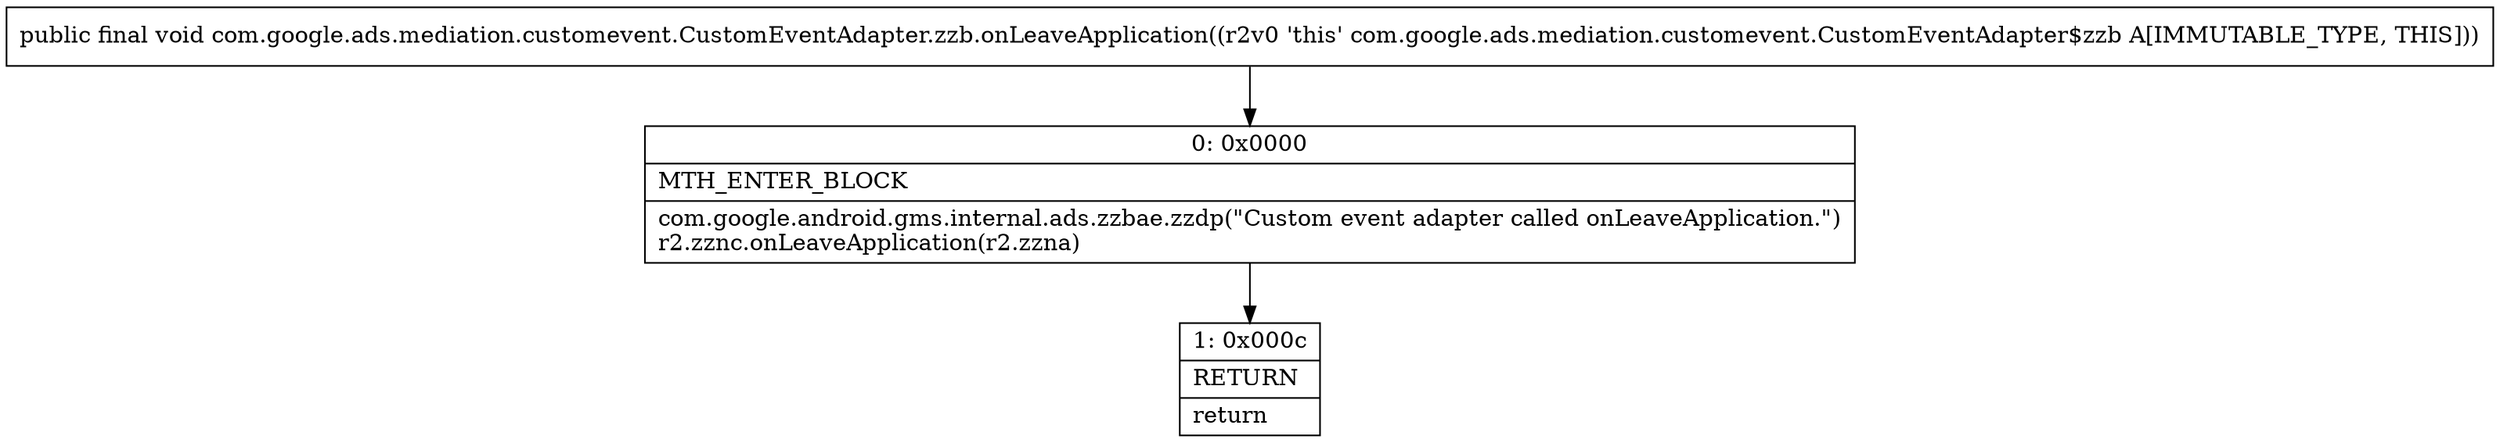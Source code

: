 digraph "CFG forcom.google.ads.mediation.customevent.CustomEventAdapter.zzb.onLeaveApplication()V" {
Node_0 [shape=record,label="{0\:\ 0x0000|MTH_ENTER_BLOCK\l|com.google.android.gms.internal.ads.zzbae.zzdp(\"Custom event adapter called onLeaveApplication.\")\lr2.zznc.onLeaveApplication(r2.zzna)\l}"];
Node_1 [shape=record,label="{1\:\ 0x000c|RETURN\l|return\l}"];
MethodNode[shape=record,label="{public final void com.google.ads.mediation.customevent.CustomEventAdapter.zzb.onLeaveApplication((r2v0 'this' com.google.ads.mediation.customevent.CustomEventAdapter$zzb A[IMMUTABLE_TYPE, THIS])) }"];
MethodNode -> Node_0;
Node_0 -> Node_1;
}

